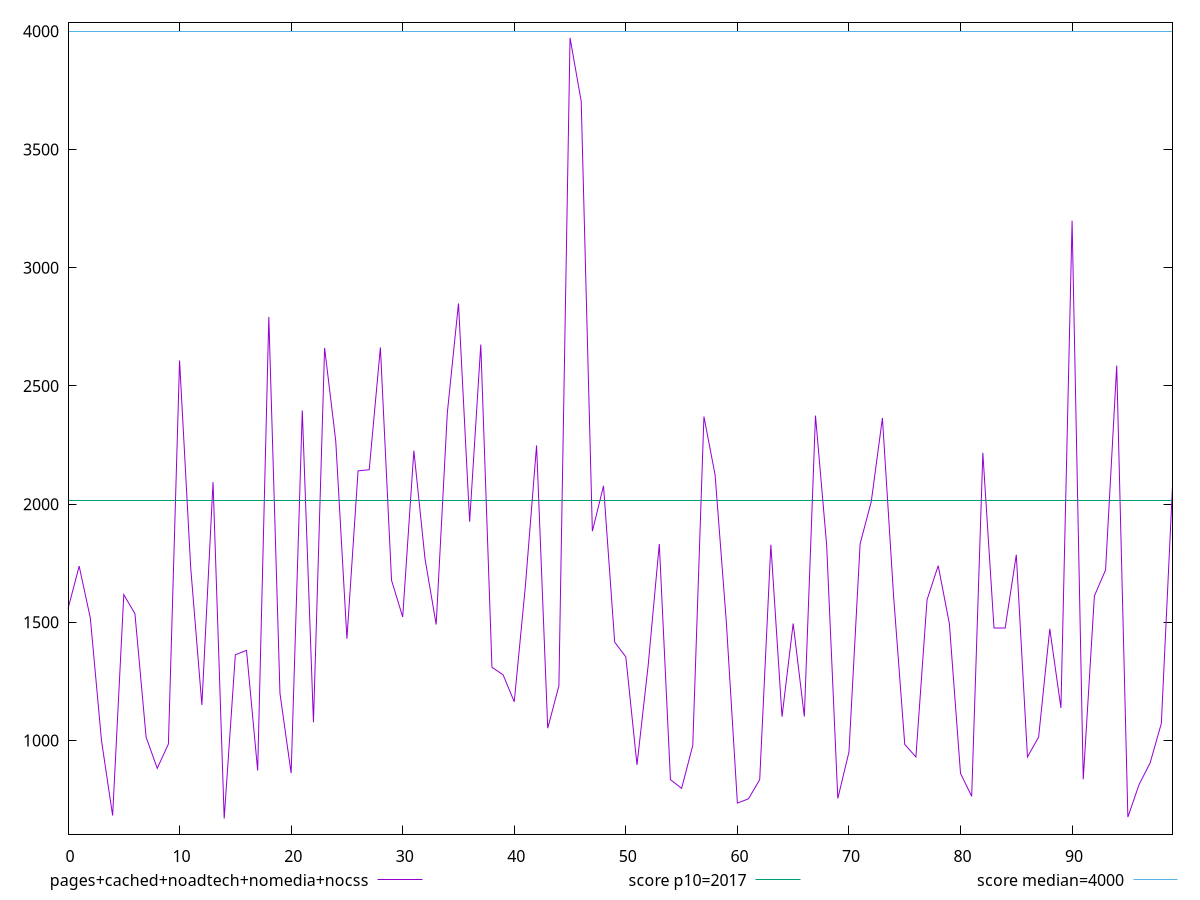 reset

$pagesCachedNoadtechNomediaNocss <<EOF
0 1557.1120000000008
1 1737.9040000000018
2 1518.6279999999997
3 1000.8720000000004
4 682.76
5 1617.1559999999997
6 1536.7480000000005
7 1014.5000000000002
8 882.5280000000002
9 985.5640000000006
10 2607.604000000001
11 1730.5559999999996
12 1150.3840000000002
13 2093.5360000000005
14 670.2560000000004
15 1362.8920000000007
16 1381.688000000001
17 873.3640000000001
18 2792.144
19 1199.2480000000007
20 862.112
21 2396.4799999999996
22 1077.2680000000003
23 2660.76
24 2266.508
25 1431.0159999999998
26 2140.780000000001
27 2145.6560000000004
28 2662.9200000000005
29 1677.8640000000005
30 1522.9640000000009
31 2226.267999999999
32 1769.112
33 1490.9920000000009
34 2386.156000000001
35 2849.164
36 1925.6679999999994
37 2675.3160000000007
38 1310.000000000001
39 1277.9720000000004
40 1164.032
41 1655.3919999999998
42 2248.5039999999995
43 1052.3240000000003
44 1231.3360000000007
45 3972.3479999999995
46 3704.1319999999996
47 1885.3560000000007
48 2077.3320000000012
49 1416.5640000000008
50 1353.8880000000004
51 897.1440000000003
52 1316.7760000000003
53 1831.6360000000004
54 834.5280000000005
55 797.8640000000007
56 979.1720000000003
57 2370.5799999999995
58 2124.1200000000003
59 1507.148
60 735.5360000000001
61 753.7640000000002
62 835.1200000000006
63 1828.6400000000012
64 1101.084000000001
65 1495.2160000000008
66 1101.6800000000012
67 2374.5439999999994
68 1827.3880000000008
69 754.9840000000003
70 951.7120000000002
71 1832.3039999999999
72 2011.1519999999994
73 2364.240000000001
74 1612.1840000000004
75 983.6880000000002
76 930.5000000000002
77 1595.6080000000002
78 1739.7880000000011
79 1494.4680000000003
80 861.012
81 764.0960000000001
82 2217.168
83 1476.2720000000008
84 1475.864
85 1786.0799999999997
86 930.9160000000004
87 1014.6720000000005
88 1472.8040000000008
89 1138.1280000000002
90 3199.1600000000008
91 836.0600000000005
92 1611.9560000000013
93 1721.6280000000015
94 2586.1040000000003
95 676.3720000000001
96 813.3040000000002
97 906.1040000000005
98 1072.8280000000007
99 2075.86
EOF

set key outside below
set xrange [0:99]
set yrange [604.2141600000004:4038.3898399999994]
set trange [604.2141600000004:4038.3898399999994]
set terminal svg size 640, 500 enhanced background rgb 'white'
set output "report_00015_2021-02-09T16-11-33.973Z/mainthread-work-breakdown/comparison/line/4_vs_5.svg"

plot $pagesCachedNoadtechNomediaNocss title "pages+cached+noadtech+nomedia+nocss" with line, \
     2017 title "score p10=2017", \
     4000 title "score median=4000"

reset
